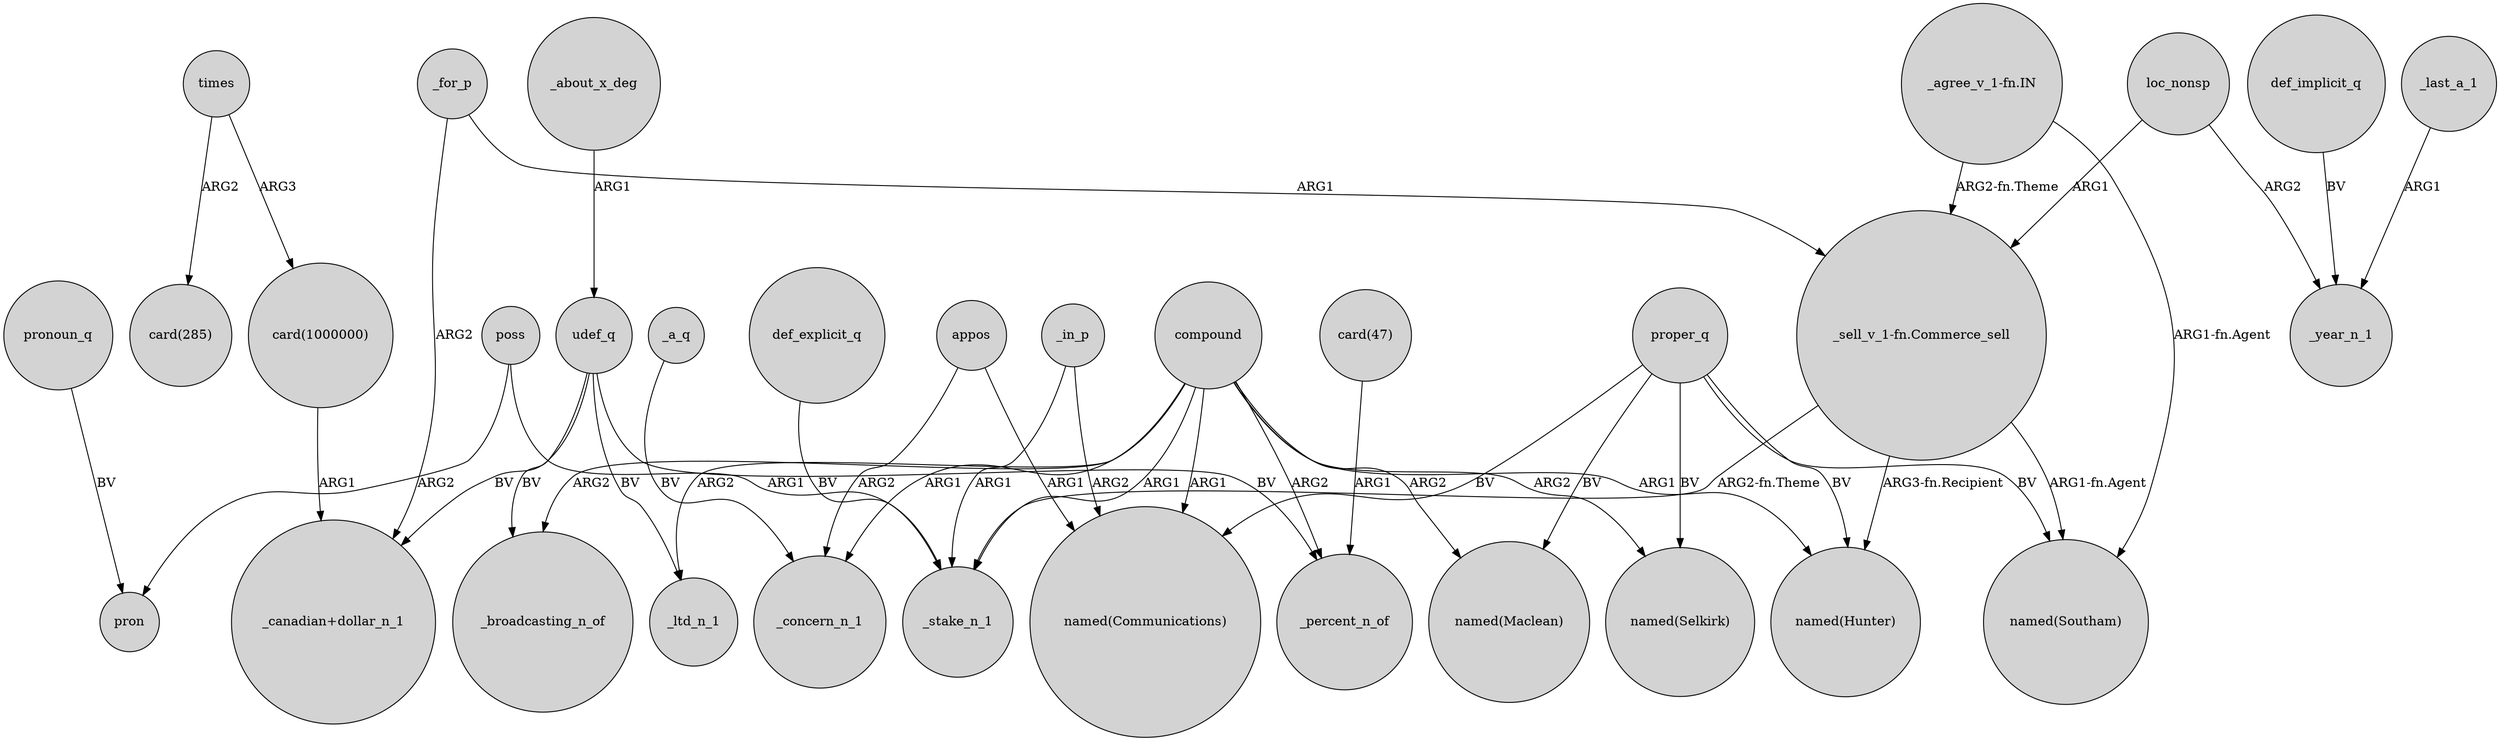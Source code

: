 digraph {
	node [shape=circle style=filled]
	udef_q -> _broadcasting_n_of [label=BV]
	_a_q -> _concern_n_1 [label=BV]
	proper_q -> "named(Southam)" [label=BV]
	compound -> _broadcasting_n_of [label=ARG2]
	proper_q -> "named(Selkirk)" [label=BV]
	appos -> "named(Communications)" [label=ARG1]
	"_sell_v_1-fn.Commerce_sell" -> "named(Southam)" [label="ARG1-fn.Agent"]
	poss -> pron [label=ARG2]
	compound -> "named(Maclean)" [label=ARG2]
	def_implicit_q -> _year_n_1 [label=BV]
	_for_p -> "_canadian+dollar_n_1" [label=ARG2]
	times -> "card(285)" [label=ARG2]
	"card(47)" -> _percent_n_of [label=ARG1]
	proper_q -> "named(Communications)" [label=BV]
	udef_q -> "_canadian+dollar_n_1" [label=BV]
	"card(1000000)" -> "_canadian+dollar_n_1" [label=ARG1]
	"_sell_v_1-fn.Commerce_sell" -> _stake_n_1 [label="ARG2-fn.Theme"]
	_about_x_deg -> udef_q [label=ARG1]
	compound -> _percent_n_of [label=ARG2]
	compound -> "named(Communications)" [label=ARG1]
	appos -> _concern_n_1 [label=ARG2]
	_in_p -> _stake_n_1 [label=ARG1]
	pronoun_q -> pron [label=BV]
	_in_p -> "named(Communications)" [label=ARG2]
	proper_q -> "named(Maclean)" [label=BV]
	compound -> "named(Selkirk)" [label=ARG2]
	times -> "card(1000000)" [label=ARG3]
	poss -> _stake_n_1 [label=ARG1]
	compound -> "named(Hunter)" [label=ARG1]
	loc_nonsp -> _year_n_1 [label=ARG2]
	"_agree_v_1-fn.IN" -> "_sell_v_1-fn.Commerce_sell" [label="ARG2-fn.Theme"]
	_for_p -> "_sell_v_1-fn.Commerce_sell" [label=ARG1]
	compound -> _stake_n_1 [label=ARG1]
	_last_a_1 -> _year_n_1 [label=ARG1]
	compound -> _ltd_n_1 [label=ARG2]
	proper_q -> "named(Hunter)" [label=BV]
	udef_q -> _percent_n_of [label=BV]
	"_agree_v_1-fn.IN" -> "named(Southam)" [label="ARG1-fn.Agent"]
	loc_nonsp -> "_sell_v_1-fn.Commerce_sell" [label=ARG1]
	udef_q -> _ltd_n_1 [label=BV]
	compound -> _concern_n_1 [label=ARG1]
	"_sell_v_1-fn.Commerce_sell" -> "named(Hunter)" [label="ARG3-fn.Recipient"]
	def_explicit_q -> _stake_n_1 [label=BV]
}
